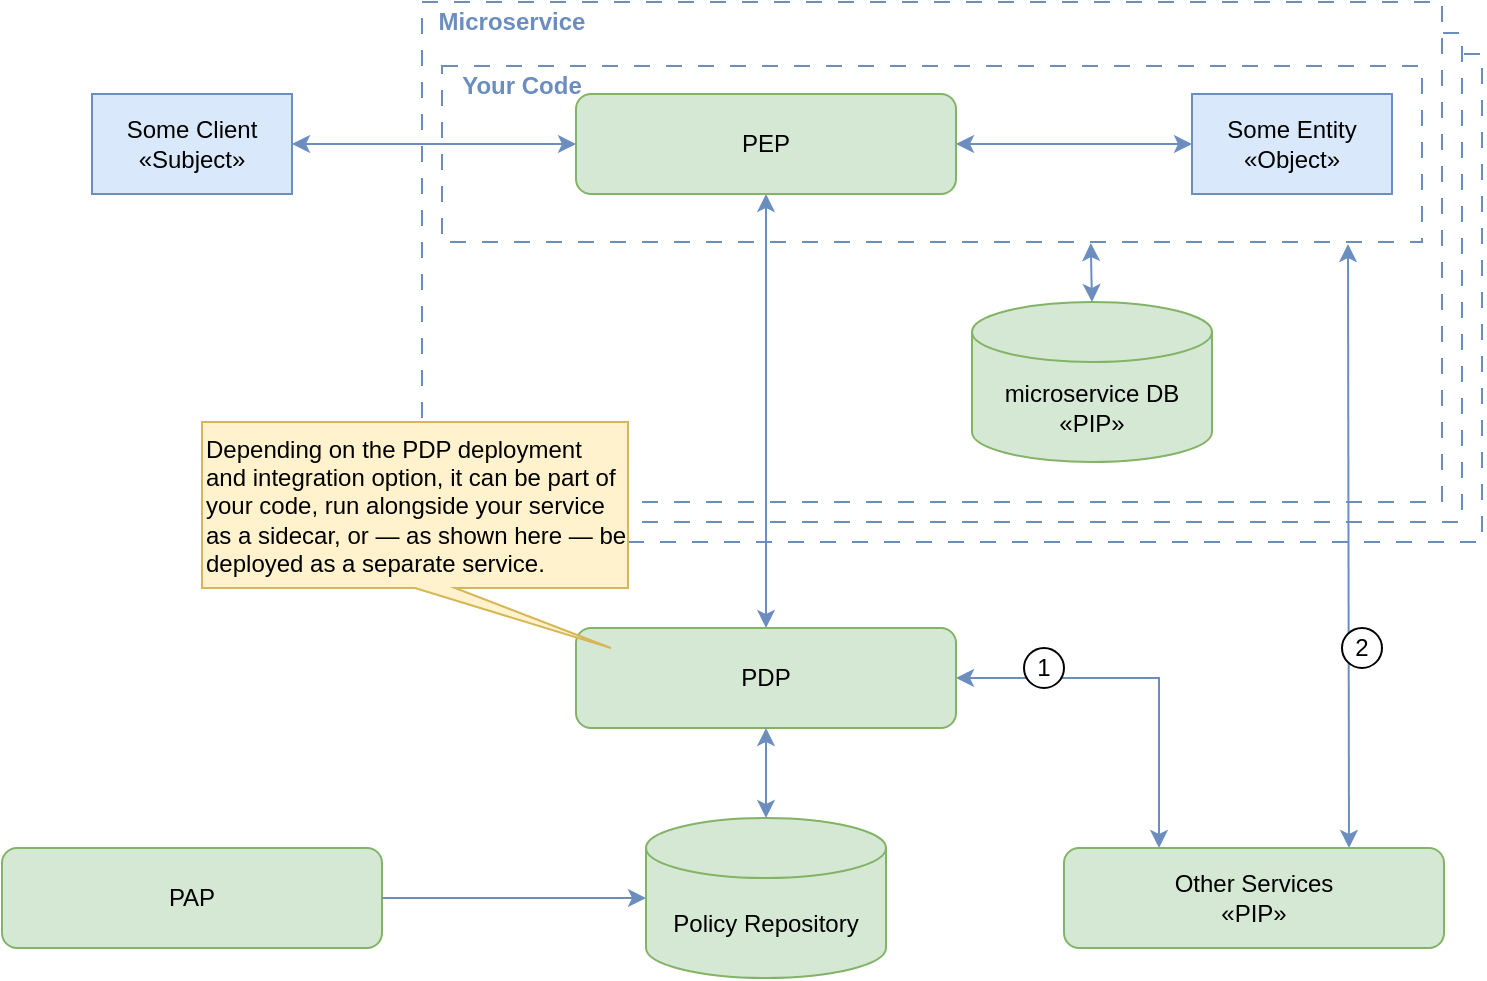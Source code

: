 <mxfile version="28.0.7">
  <diagram name="Page-1" id="vSZzm0c0lSDc5pFVxaaF">
    <mxGraphModel dx="1371" dy="887" grid="1" gridSize="10" guides="1" tooltips="1" connect="1" arrows="1" fold="1" page="1" pageScale="1" pageWidth="850" pageHeight="1100" math="0" shadow="0">
      <root>
        <mxCell id="0" />
        <mxCell id="1" parent="0" />
        <mxCell id="P9exJsjkpcG24izdwx1V-1" value="" style="rounded=0;whiteSpace=wrap;html=1;fillColor=none;strokeColor=#6c8ebf;dashed=1;dashPattern=8 8;" parent="1" vertex="1">
          <mxGeometry x="250" y="30" width="510" height="250" as="geometry" />
        </mxCell>
        <mxCell id="P9exJsjkpcG24izdwx1V-23" style="edgeStyle=orthogonalEdgeStyle;rounded=0;orthogonalLoop=1;jettySize=auto;html=1;entryX=0.75;entryY=0;entryDx=0;entryDy=0;startArrow=classic;startFill=1;fillColor=#dae8fc;strokeColor=#6c8ebf;" parent="1" target="P9exJsjkpcG24izdwx1V-5" edge="1">
          <mxGeometry relative="1" as="geometry">
            <mxPoint x="713" y="151" as="sourcePoint" />
          </mxGeometry>
        </mxCell>
        <mxCell id="P9exJsjkpcG24izdwx1V-12" value="" style="rounded=0;whiteSpace=wrap;html=1;fillColor=none;strokeColor=#6c8ebf;dashed=1;dashPattern=8 8;" parent="1" vertex="1">
          <mxGeometry x="260" y="62" width="490" height="88" as="geometry" />
        </mxCell>
        <mxCell id="aPNDeGo1sduExx9jBJkK-10" style="edgeStyle=orthogonalEdgeStyle;rounded=0;orthogonalLoop=1;jettySize=auto;html=1;entryX=0.5;entryY=0;entryDx=0;entryDy=0;startArrow=classic;startFill=1;fillColor=#dae8fc;strokeColor=#6c8ebf;" parent="1" source="aPNDeGo1sduExx9jBJkK-1" target="aPNDeGo1sduExx9jBJkK-5" edge="1">
          <mxGeometry relative="1" as="geometry" />
        </mxCell>
        <mxCell id="aPNDeGo1sduExx9jBJkK-16" style="edgeStyle=orthogonalEdgeStyle;rounded=0;orthogonalLoop=1;jettySize=auto;html=1;entryX=0;entryY=0.5;entryDx=0;entryDy=0;startArrow=classic;startFill=1;fillColor=#dae8fc;strokeColor=#6c8ebf;" parent="1" source="aPNDeGo1sduExx9jBJkK-1" target="aPNDeGo1sduExx9jBJkK-4" edge="1">
          <mxGeometry relative="1" as="geometry" />
        </mxCell>
        <mxCell id="aPNDeGo1sduExx9jBJkK-1" value="PEP" style="rounded=1;whiteSpace=wrap;html=1;fillColor=#d5e8d4;strokeColor=#82b366;" parent="1" vertex="1">
          <mxGeometry x="327" y="76" width="190" height="50" as="geometry" />
        </mxCell>
        <mxCell id="aPNDeGo1sduExx9jBJkK-15" style="edgeStyle=orthogonalEdgeStyle;rounded=0;orthogonalLoop=1;jettySize=auto;html=1;entryX=0;entryY=0.5;entryDx=0;entryDy=0;startArrow=classic;startFill=1;fillColor=#dae8fc;strokeColor=#6c8ebf;" parent="1" source="aPNDeGo1sduExx9jBJkK-2" target="aPNDeGo1sduExx9jBJkK-1" edge="1">
          <mxGeometry relative="1" as="geometry" />
        </mxCell>
        <mxCell id="aPNDeGo1sduExx9jBJkK-2" value="Some Client&lt;br&gt;«Subject»" style="rounded=0;whiteSpace=wrap;html=1;fillColor=#dae8fc;strokeColor=#6c8ebf;" parent="1" vertex="1">
          <mxGeometry x="85" y="76" width="100" height="50" as="geometry" />
        </mxCell>
        <mxCell id="aPNDeGo1sduExx9jBJkK-4" value="Some Entity&lt;br&gt;«Object»" style="rounded=0;whiteSpace=wrap;html=1;fillColor=#dae8fc;strokeColor=#6c8ebf;" parent="1" vertex="1">
          <mxGeometry x="635" y="76" width="100" height="50" as="geometry" />
        </mxCell>
        <mxCell id="P9exJsjkpcG24izdwx1V-24" style="edgeStyle=orthogonalEdgeStyle;rounded=0;orthogonalLoop=1;jettySize=auto;html=1;entryX=0.25;entryY=0;entryDx=0;entryDy=0;startArrow=classic;startFill=1;fillColor=#dae8fc;strokeColor=#6c8ebf;endArrow=classic;endFill=1;" parent="1" source="aPNDeGo1sduExx9jBJkK-5" target="P9exJsjkpcG24izdwx1V-5" edge="1">
          <mxGeometry relative="1" as="geometry" />
        </mxCell>
        <mxCell id="aPNDeGo1sduExx9jBJkK-5" value="PDP" style="rounded=1;whiteSpace=wrap;html=1;fillColor=#d5e8d4;strokeColor=#82b366;" parent="1" vertex="1">
          <mxGeometry x="327" y="343" width="190" height="50" as="geometry" />
        </mxCell>
        <mxCell id="aPNDeGo1sduExx9jBJkK-7" value="PAP" style="rounded=1;whiteSpace=wrap;html=1;fillColor=#d5e8d4;strokeColor=#82b366;" parent="1" vertex="1">
          <mxGeometry x="40" y="453" width="190" height="50" as="geometry" />
        </mxCell>
        <mxCell id="aPNDeGo1sduExx9jBJkK-8" value="Policy Repository" style="shape=cylinder3;whiteSpace=wrap;html=1;boundedLbl=1;backgroundOutline=1;size=15;fillColor=#d5e8d4;strokeColor=#82b366;" parent="1" vertex="1">
          <mxGeometry x="362" y="438" width="120" height="80" as="geometry" />
        </mxCell>
        <mxCell id="aPNDeGo1sduExx9jBJkK-9" value="microservice DB&lt;br&gt;«PIP»" style="shape=cylinder3;whiteSpace=wrap;html=1;boundedLbl=1;backgroundOutline=1;size=15;fillColor=#d5e8d4;strokeColor=#82b366;" parent="1" vertex="1">
          <mxGeometry x="525" y="180.0" width="120" height="80" as="geometry" />
        </mxCell>
        <mxCell id="aPNDeGo1sduExx9jBJkK-14" style="edgeStyle=orthogonalEdgeStyle;rounded=0;orthogonalLoop=1;jettySize=auto;html=1;entryX=0;entryY=0.5;entryDx=0;entryDy=0;entryPerimeter=0;fillColor=#dae8fc;strokeColor=#6c8ebf;" parent="1" source="aPNDeGo1sduExx9jBJkK-7" target="aPNDeGo1sduExx9jBJkK-8" edge="1">
          <mxGeometry relative="1" as="geometry" />
        </mxCell>
        <mxCell id="P9exJsjkpcG24izdwx1V-3" value="Microservice" style="text;html=1;align=center;verticalAlign=middle;whiteSpace=wrap;rounded=0;fillColor=none;fontColor=#6C8EBF;fontStyle=1" parent="1" vertex="1">
          <mxGeometry x="250" y="30" width="90" height="19" as="geometry" />
        </mxCell>
        <mxCell id="P9exJsjkpcG24izdwx1V-5" value="&lt;div&gt;Other Services&lt;/div&gt;«PIP»" style="rounded=1;whiteSpace=wrap;html=1;fillColor=#d5e8d4;strokeColor=#82b366;" parent="1" vertex="1">
          <mxGeometry x="571" y="453" width="190" height="50" as="geometry" />
        </mxCell>
        <mxCell id="P9exJsjkpcG24izdwx1V-13" value="Your Code" style="text;html=1;align=center;verticalAlign=middle;whiteSpace=wrap;rounded=0;fillColor=none;fontColor=#6C8EBF;fontStyle=1" parent="1" vertex="1">
          <mxGeometry x="260" y="62" width="80" height="19" as="geometry" />
        </mxCell>
        <mxCell id="P9exJsjkpcG24izdwx1V-18" style="edgeStyle=orthogonalEdgeStyle;rounded=0;orthogonalLoop=1;jettySize=auto;html=1;entryX=0.5;entryY=0;entryDx=0;entryDy=0;entryPerimeter=0;exitX=0.662;exitY=1.006;exitDx=0;exitDy=0;fillColor=#dae8fc;strokeColor=#6c8ebf;exitPerimeter=0;startArrow=classic;startFill=1;" parent="1" source="P9exJsjkpcG24izdwx1V-12" target="aPNDeGo1sduExx9jBJkK-9" edge="1">
          <mxGeometry relative="1" as="geometry">
            <mxPoint x="864.69" y="189.998" as="sourcePoint" />
          </mxGeometry>
        </mxCell>
        <mxCell id="P9exJsjkpcG24izdwx1V-25" style="edgeStyle=orthogonalEdgeStyle;rounded=0;orthogonalLoop=1;jettySize=auto;html=1;entryX=0.5;entryY=0;entryDx=0;entryDy=0;entryPerimeter=0;startArrow=classic;startFill=1;fillColor=#dae8fc;strokeColor=#6c8ebf;" parent="1" source="aPNDeGo1sduExx9jBJkK-5" target="aPNDeGo1sduExx9jBJkK-8" edge="1">
          <mxGeometry relative="1" as="geometry" />
        </mxCell>
        <mxCell id="P9exJsjkpcG24izdwx1V-27" value="1" style="ellipse;whiteSpace=wrap;html=1;aspect=fixed;" parent="1" vertex="1">
          <mxGeometry x="551" y="353" width="20" height="20" as="geometry" />
        </mxCell>
        <mxCell id="P9exJsjkpcG24izdwx1V-28" value="2" style="ellipse;whiteSpace=wrap;html=1;aspect=fixed;" parent="1" vertex="1">
          <mxGeometry x="710" y="343" width="20" height="20" as="geometry" />
        </mxCell>
        <mxCell id="ZHRtCRIU7Yr00Pn4FgZw-1" style="edgeStyle=orthogonalEdgeStyle;rounded=0;orthogonalLoop=1;jettySize=auto;html=1;entryX=0.02;entryY=1.002;entryDx=0;entryDy=0;entryPerimeter=0;fillColor=#dae8fc;strokeColor=#6c8ebf;dashed=1;dashPattern=8 8;endArrow=none;startFill=0;" parent="1" target="P9exJsjkpcG24izdwx1V-1" edge="1">
          <mxGeometry relative="1" as="geometry">
            <Array as="points" />
            <mxPoint x="260" y="280" as="sourcePoint" />
          </mxGeometry>
        </mxCell>
        <mxCell id="ZHRtCRIU7Yr00Pn4FgZw-2" style="edgeStyle=orthogonalEdgeStyle;rounded=0;orthogonalLoop=1;jettySize=auto;html=1;entryX=0.02;entryY=1.002;entryDx=0;entryDy=0;entryPerimeter=0;exitX=1.001;exitY=0.062;exitDx=0;exitDy=0;exitPerimeter=0;fillColor=#dae8fc;strokeColor=#6c8ebf;dashed=1;dashPattern=8 8;endArrow=none;startFill=0;" parent="1" edge="1">
          <mxGeometry relative="1" as="geometry">
            <mxPoint x="771" y="56" as="sourcePoint" />
            <mxPoint x="270" y="291" as="targetPoint" />
            <Array as="points">
              <mxPoint x="780" y="56" />
              <mxPoint x="780" y="300" />
              <mxPoint x="270" y="300" />
            </Array>
          </mxGeometry>
        </mxCell>
        <mxCell id="iaZvZNvjBfrUEV7AWfVN-2" value="" style="edgeStyle=orthogonalEdgeStyle;rounded=0;orthogonalLoop=1;jettySize=auto;html=1;entryX=0.022;entryY=1;entryDx=0;entryDy=0;entryPerimeter=0;exitX=1.001;exitY=0.062;exitDx=0;exitDy=0;exitPerimeter=0;fillColor=#dae8fc;strokeColor=#6c8ebf;dashed=1;dashPattern=8 8;endArrow=none;startFill=0;" edge="1" parent="1" source="P9exJsjkpcG24izdwx1V-1" target="P9exJsjkpcG24izdwx1V-1">
          <mxGeometry relative="1" as="geometry">
            <Array as="points">
              <mxPoint x="770" y="46" />
              <mxPoint x="770" y="290" />
              <mxPoint x="260" y="290" />
              <mxPoint x="260" y="280" />
            </Array>
            <mxPoint x="761" y="46" as="sourcePoint" />
            <mxPoint x="260" y="281" as="targetPoint" />
          </mxGeometry>
        </mxCell>
        <mxCell id="iaZvZNvjBfrUEV7AWfVN-1" value="Depending on the PDP deployment and integration option, it can be part of your code, run alongside your service as a sidecar, or — as shown here — be deployed as a separate service." style="shape=callout;whiteSpace=wrap;html=1;perimeter=calloutPerimeter;position2=0.96;fillColor=#fff2cc;strokeColor=#d6b656;align=left;" vertex="1" parent="1">
          <mxGeometry x="140" y="240" width="213" height="113" as="geometry" />
        </mxCell>
      </root>
    </mxGraphModel>
  </diagram>
</mxfile>
